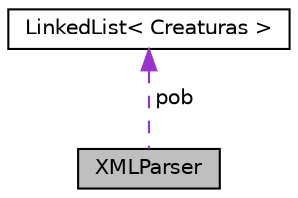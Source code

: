 digraph "XMLParser"
{
  edge [fontname="Helvetica",fontsize="10",labelfontname="Helvetica",labelfontsize="10"];
  node [fontname="Helvetica",fontsize="10",shape=record];
  Node1 [label="XMLParser",height=0.2,width=0.4,color="black", fillcolor="grey75", style="filled", fontcolor="black"];
  Node2 -> Node1 [dir="back",color="darkorchid3",fontsize="10",style="dashed",label=" pob" ,fontname="Helvetica"];
  Node2 [label="LinkedList\< Creaturas \>",height=0.2,width=0.4,color="black", fillcolor="white", style="filled",URL="$classLinkedList.html"];
}
